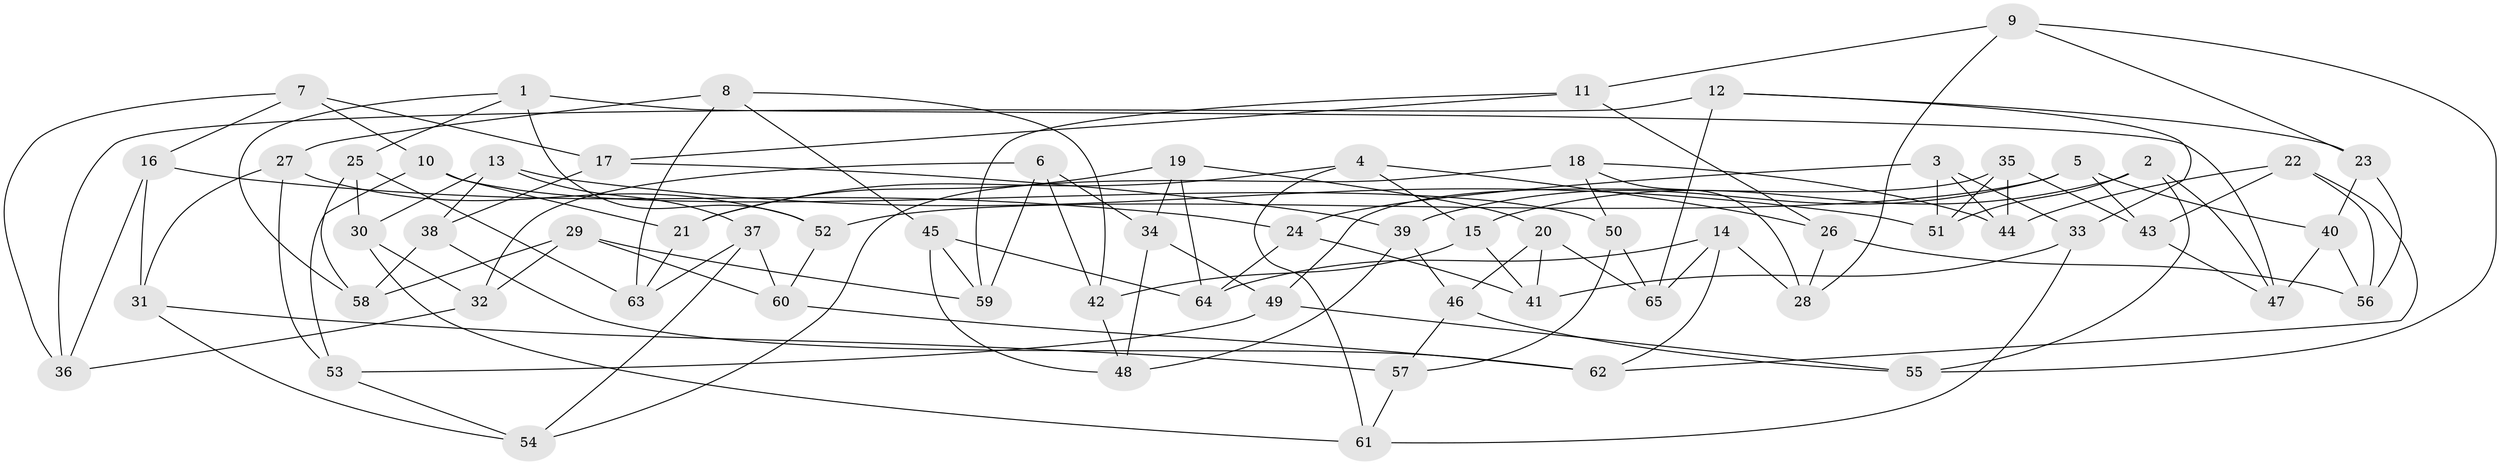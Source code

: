 // Generated by graph-tools (version 1.1) at 2025/11/02/27/25 16:11:49]
// undirected, 65 vertices, 130 edges
graph export_dot {
graph [start="1"]
  node [color=gray90,style=filled];
  1;
  2;
  3;
  4;
  5;
  6;
  7;
  8;
  9;
  10;
  11;
  12;
  13;
  14;
  15;
  16;
  17;
  18;
  19;
  20;
  21;
  22;
  23;
  24;
  25;
  26;
  27;
  28;
  29;
  30;
  31;
  32;
  33;
  34;
  35;
  36;
  37;
  38;
  39;
  40;
  41;
  42;
  43;
  44;
  45;
  46;
  47;
  48;
  49;
  50;
  51;
  52;
  53;
  54;
  55;
  56;
  57;
  58;
  59;
  60;
  61;
  62;
  63;
  64;
  65;
  1 -- 52;
  1 -- 25;
  1 -- 47;
  1 -- 58;
  2 -- 47;
  2 -- 15;
  2 -- 55;
  2 -- 51;
  3 -- 51;
  3 -- 24;
  3 -- 44;
  3 -- 33;
  4 -- 21;
  4 -- 26;
  4 -- 15;
  4 -- 61;
  5 -- 52;
  5 -- 39;
  5 -- 43;
  5 -- 40;
  6 -- 59;
  6 -- 34;
  6 -- 42;
  6 -- 32;
  7 -- 17;
  7 -- 10;
  7 -- 16;
  7 -- 36;
  8 -- 27;
  8 -- 42;
  8 -- 45;
  8 -- 63;
  9 -- 28;
  9 -- 55;
  9 -- 23;
  9 -- 11;
  10 -- 53;
  10 -- 50;
  10 -- 21;
  11 -- 17;
  11 -- 26;
  11 -- 59;
  12 -- 23;
  12 -- 33;
  12 -- 36;
  12 -- 65;
  13 -- 30;
  13 -- 51;
  13 -- 38;
  13 -- 37;
  14 -- 28;
  14 -- 62;
  14 -- 64;
  14 -- 65;
  15 -- 41;
  15 -- 42;
  16 -- 31;
  16 -- 36;
  16 -- 24;
  17 -- 39;
  17 -- 38;
  18 -- 54;
  18 -- 44;
  18 -- 28;
  18 -- 50;
  19 -- 20;
  19 -- 34;
  19 -- 64;
  19 -- 21;
  20 -- 65;
  20 -- 41;
  20 -- 46;
  21 -- 63;
  22 -- 62;
  22 -- 44;
  22 -- 43;
  22 -- 56;
  23 -- 56;
  23 -- 40;
  24 -- 64;
  24 -- 41;
  25 -- 63;
  25 -- 30;
  25 -- 58;
  26 -- 56;
  26 -- 28;
  27 -- 53;
  27 -- 31;
  27 -- 52;
  29 -- 32;
  29 -- 60;
  29 -- 59;
  29 -- 58;
  30 -- 61;
  30 -- 32;
  31 -- 57;
  31 -- 54;
  32 -- 36;
  33 -- 61;
  33 -- 41;
  34 -- 48;
  34 -- 49;
  35 -- 51;
  35 -- 49;
  35 -- 44;
  35 -- 43;
  37 -- 60;
  37 -- 63;
  37 -- 54;
  38 -- 58;
  38 -- 62;
  39 -- 46;
  39 -- 48;
  40 -- 56;
  40 -- 47;
  42 -- 48;
  43 -- 47;
  45 -- 59;
  45 -- 48;
  45 -- 64;
  46 -- 57;
  46 -- 55;
  49 -- 53;
  49 -- 55;
  50 -- 65;
  50 -- 57;
  52 -- 60;
  53 -- 54;
  57 -- 61;
  60 -- 62;
}
